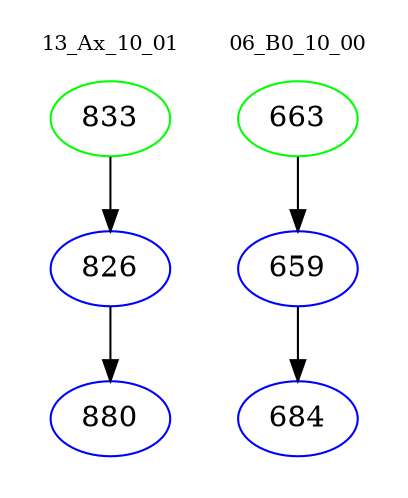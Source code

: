 digraph{
subgraph cluster_0 {
color = white
label = "13_Ax_10_01";
fontsize=10;
T0_833 [label="833", color="green"]
T0_833 -> T0_826 [color="black"]
T0_826 [label="826", color="blue"]
T0_826 -> T0_880 [color="black"]
T0_880 [label="880", color="blue"]
}
subgraph cluster_1 {
color = white
label = "06_B0_10_00";
fontsize=10;
T1_663 [label="663", color="green"]
T1_663 -> T1_659 [color="black"]
T1_659 [label="659", color="blue"]
T1_659 -> T1_684 [color="black"]
T1_684 [label="684", color="blue"]
}
}
